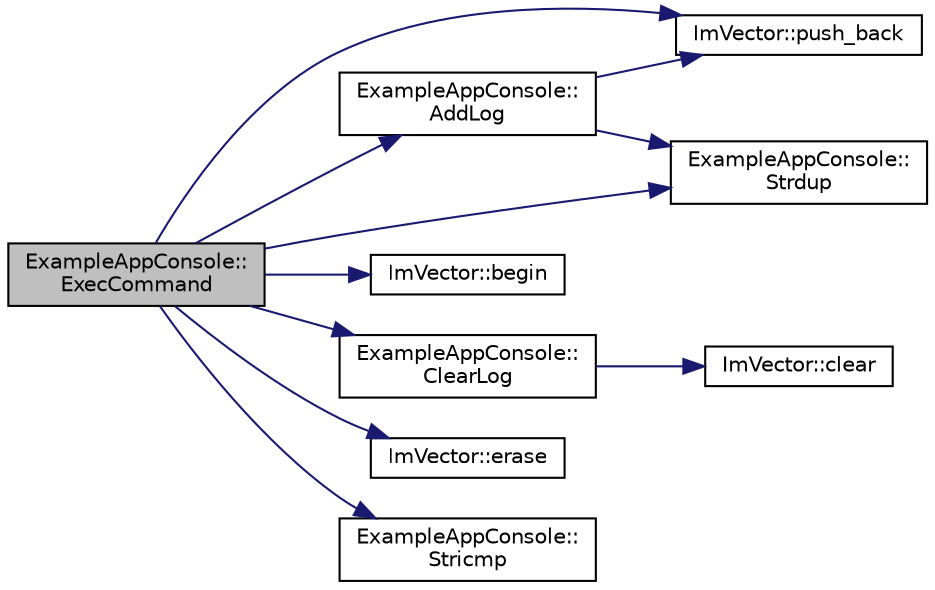 digraph "ExampleAppConsole::ExecCommand"
{
 // LATEX_PDF_SIZE
  edge [fontname="Helvetica",fontsize="10",labelfontname="Helvetica",labelfontsize="10"];
  node [fontname="Helvetica",fontsize="10",shape=record];
  rankdir="LR";
  Node1 [label="ExampleAppConsole::\lExecCommand",height=0.2,width=0.4,color="black", fillcolor="grey75", style="filled", fontcolor="black",tooltip=" "];
  Node1 -> Node2 [color="midnightblue",fontsize="10",style="solid"];
  Node2 [label="ExampleAppConsole::\lAddLog",height=0.2,width=0.4,color="black", fillcolor="white", style="filled",URL="$struct_example_app_console.html#a719354ce6be7481923a5fd702e785952",tooltip=" "];
  Node2 -> Node3 [color="midnightblue",fontsize="10",style="solid"];
  Node3 [label="ImVector::push_back",height=0.2,width=0.4,color="black", fillcolor="white", style="filled",URL="$struct_im_vector.html#aab5df48e0711a48bd12f3206e08c4108",tooltip=" "];
  Node2 -> Node4 [color="midnightblue",fontsize="10",style="solid"];
  Node4 [label="ExampleAppConsole::\lStrdup",height=0.2,width=0.4,color="black", fillcolor="white", style="filled",URL="$struct_example_app_console.html#abe40d563a059bfa6cbdecee0d90ca077",tooltip=" "];
  Node1 -> Node5 [color="midnightblue",fontsize="10",style="solid"];
  Node5 [label="ImVector::begin",height=0.2,width=0.4,color="black", fillcolor="white", style="filled",URL="$struct_im_vector.html#a470909b2720bc5cb71ec023439e9c814",tooltip=" "];
  Node1 -> Node6 [color="midnightblue",fontsize="10",style="solid"];
  Node6 [label="ExampleAppConsole::\lClearLog",height=0.2,width=0.4,color="black", fillcolor="white", style="filled",URL="$struct_example_app_console.html#a2ef13f00c474b16b8da2ec062d5e5cc2",tooltip=" "];
  Node6 -> Node7 [color="midnightblue",fontsize="10",style="solid"];
  Node7 [label="ImVector::clear",height=0.2,width=0.4,color="black", fillcolor="white", style="filled",URL="$struct_im_vector.html#ae2d401b4ec5f1113cdb8edb5a61a38f7",tooltip=" "];
  Node1 -> Node8 [color="midnightblue",fontsize="10",style="solid"];
  Node8 [label="ImVector::erase",height=0.2,width=0.4,color="black", fillcolor="white", style="filled",URL="$struct_im_vector.html#af44d62675eb411f655da9cced5237456",tooltip=" "];
  Node1 -> Node3 [color="midnightblue",fontsize="10",style="solid"];
  Node1 -> Node4 [color="midnightblue",fontsize="10",style="solid"];
  Node1 -> Node9 [color="midnightblue",fontsize="10",style="solid"];
  Node9 [label="ExampleAppConsole::\lStricmp",height=0.2,width=0.4,color="black", fillcolor="white", style="filled",URL="$struct_example_app_console.html#a3ac60d63c0eed2d3ad282fbbc1ae068a",tooltip=" "];
}
